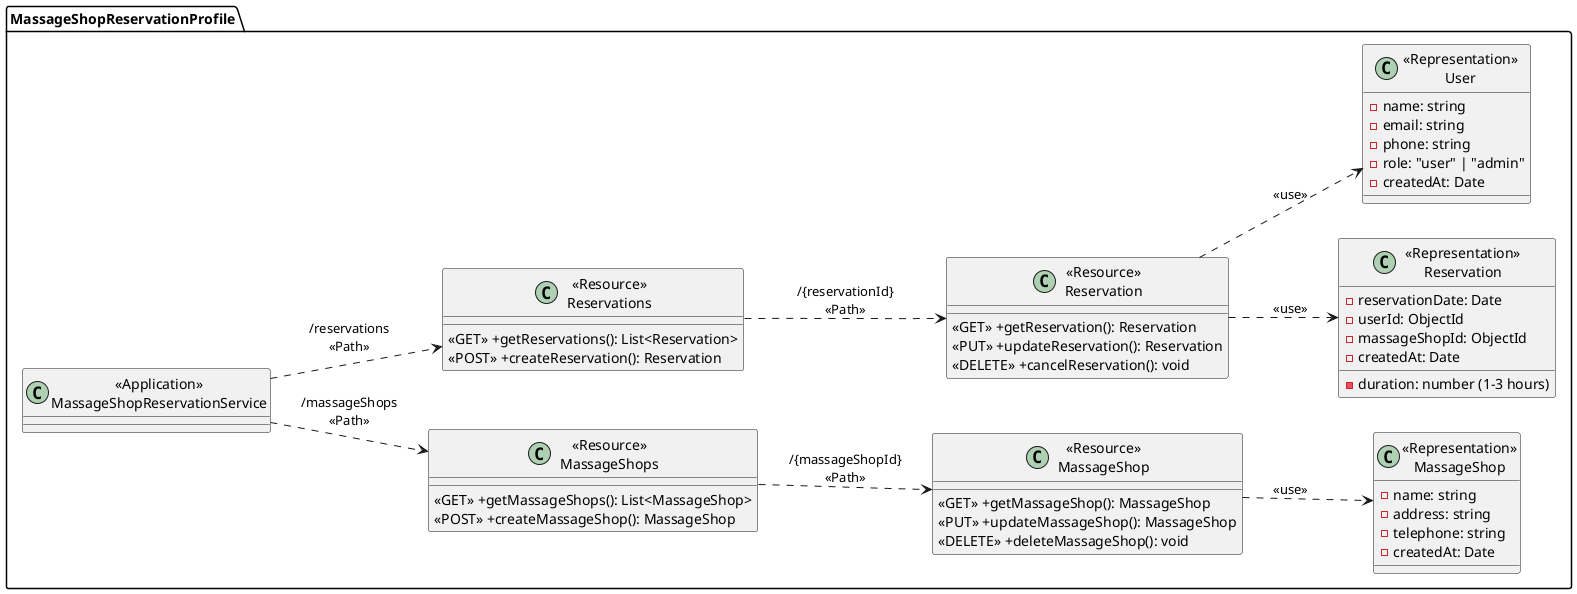 @startuml
left to right direction
package "MassageShopReservationProfile" {
    
    ' Define the Main Application Service
    class "<<Application>>\nMassageShopReservationService" as MassageShopReservationService {}

    ' Define Resources
    class "<<Resource>>\nMassageShops" as ResourceMassageShops {
        <<GET>> +getMassageShops(): List<MassageShop>
        <<POST>> +createMassageShop(): MassageShop
    }

    class "<<Resource>>\nMassageShop" as ResourceMassageShop {
        <<GET>> +getMassageShop(): MassageShop
        <<PUT>> +updateMassageShop(): MassageShop
        <<DELETE>> +deleteMassageShop(): void
    }

    class "<<Resource>>\nReservations" as ResourceReservations {
        <<GET>> +getReservations(): List<Reservation>
        <<POST>> +createReservation(): Reservation
    }

    class "<<Resource>>\nReservation" as ResourceReservation {
        <<GET>> +getReservation(): Reservation
        <<PUT>> +updateReservation(): Reservation
        <<DELETE>> +cancelReservation(): void
    }

    ' Define Representations
    class "<<Representation>>\nMassageShop" as RepresentationMassageShop {
        - name: string
        - address: string
        - telephone: string
        - createdAt: Date
    }

    class "<<Representation>>\nReservation" as RepresentationReservation {
        - reservationDate: Date
        - duration: number (1-3 hours)
        - userId: ObjectId
        - massageShopId: ObjectId
        - createdAt: Date
    }

    class "<<Representation>>\nUser" as RepresentationUser {
        - name: string
        - email: string
        - phone: string
        - role: "user" | "admin"
        - createdAt: Date
    }
}

' Define Paths between Components
MassageShopReservationService ..> ResourceMassageShops: "/massageShops\n<<Path>>"
ResourceMassageShops ..> ResourceMassageShop: "/{massageShopId}\n<<Path>>"
ResourceMassageShop ..> RepresentationMassageShop: "<<use>>"

MassageShopReservationService ..> ResourceReservations: "/reservations\n<<Path>>"
ResourceReservations ..> ResourceReservation: "/{reservationId}\n<<Path>>"
ResourceReservation ..> RepresentationReservation: "<<use>>"
ResourceReservation ..> RepresentationUser: "<<use>>"

@enduml
